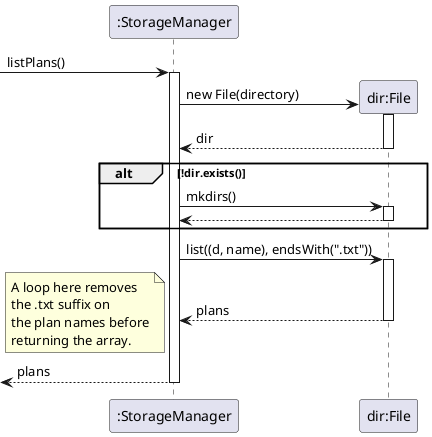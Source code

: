 @startuml
'https://plantuml.com/sequence-diagram

[-> ":StorageManager": listPlans()
activate ":StorageManager"

":StorageManager" -> "dir:File" **: new File(directory)
activate "dir:File"
"dir:File" --> ":StorageManager": dir
deactivate "dir:File"

alt !dir.exists()
    ":StorageManager" -> "dir:File": mkdirs()
    activate "dir:File"
    "dir:File" --> ":StorageManager"
    deactivate "dir:File"
end

":StorageManager" -> "dir:File": list((d, name), endsWith(".txt"))
activate "dir:File"
"dir:File" --> ":StorageManager": plans
deactivate "dir:File"

note left
A loop here removes
the .txt suffix on
the plan names before
returning the array.
end note

[<-- ":StorageManager": plans
deactivate ":StorageManager"

@enduml